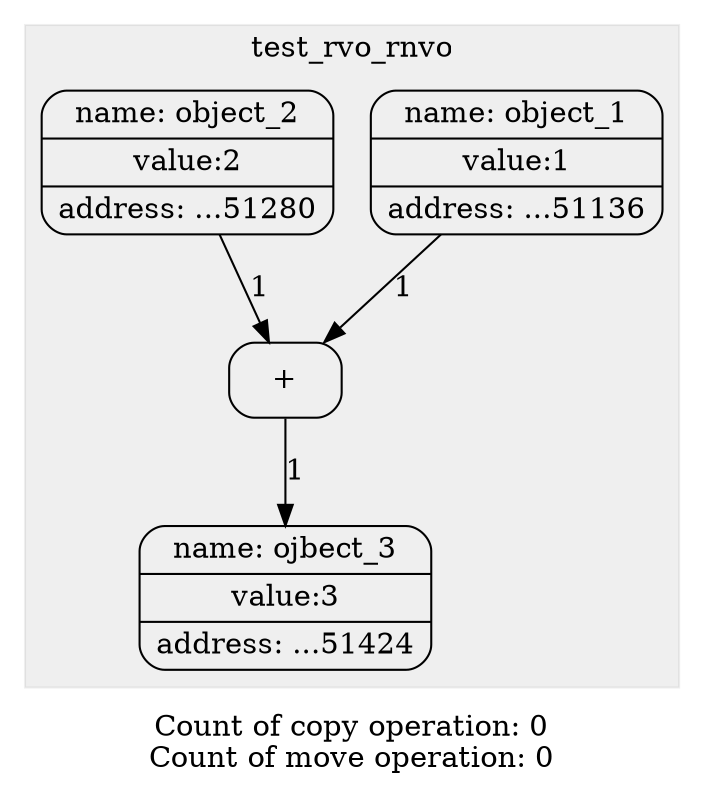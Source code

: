 digraph G{
trankdir=HR;
node[shape=Mrecord];

subgraph "cluster_0" {
label = test_rvo_rnvo;
style = filled
color = "#00000010";
1[label="{ {name: tmp0} | {value:1} | {address: ...51136}} " color=""style=""fontcolor=""];
1[label="{ {name: object_1} | {value:1} | {address: ...51136}} " color=""style=""fontcolor=""];
2[label="{ {name: tmp1} | {value:2} | {address: ...51280}} " color=""style=""fontcolor=""];
2[label="{ {name: object_2} | {value:2} | {address: ...51280}} " color=""style=""fontcolor=""];
3[label = "+" color = "" style = "" fontcolor = "" ];
edge[style = "" color = ""label = "1"fontcolor = ""]1->3;
edge[style = "" color = ""label = "1"fontcolor = ""]2->3;
4[label="{ {name: tmp2} | {value:3} | {address: ...51424}} " color=""style=""fontcolor=""];
edge[style = "" color = ""label = "1"fontcolor = ""]3->4;
4[label="{ {name: ojbect_3} | {value:3} | {address: ...51424}} " color=""style=""fontcolor=""];
}
label="Count of copy operation: 0
Count of move operation: 0"}